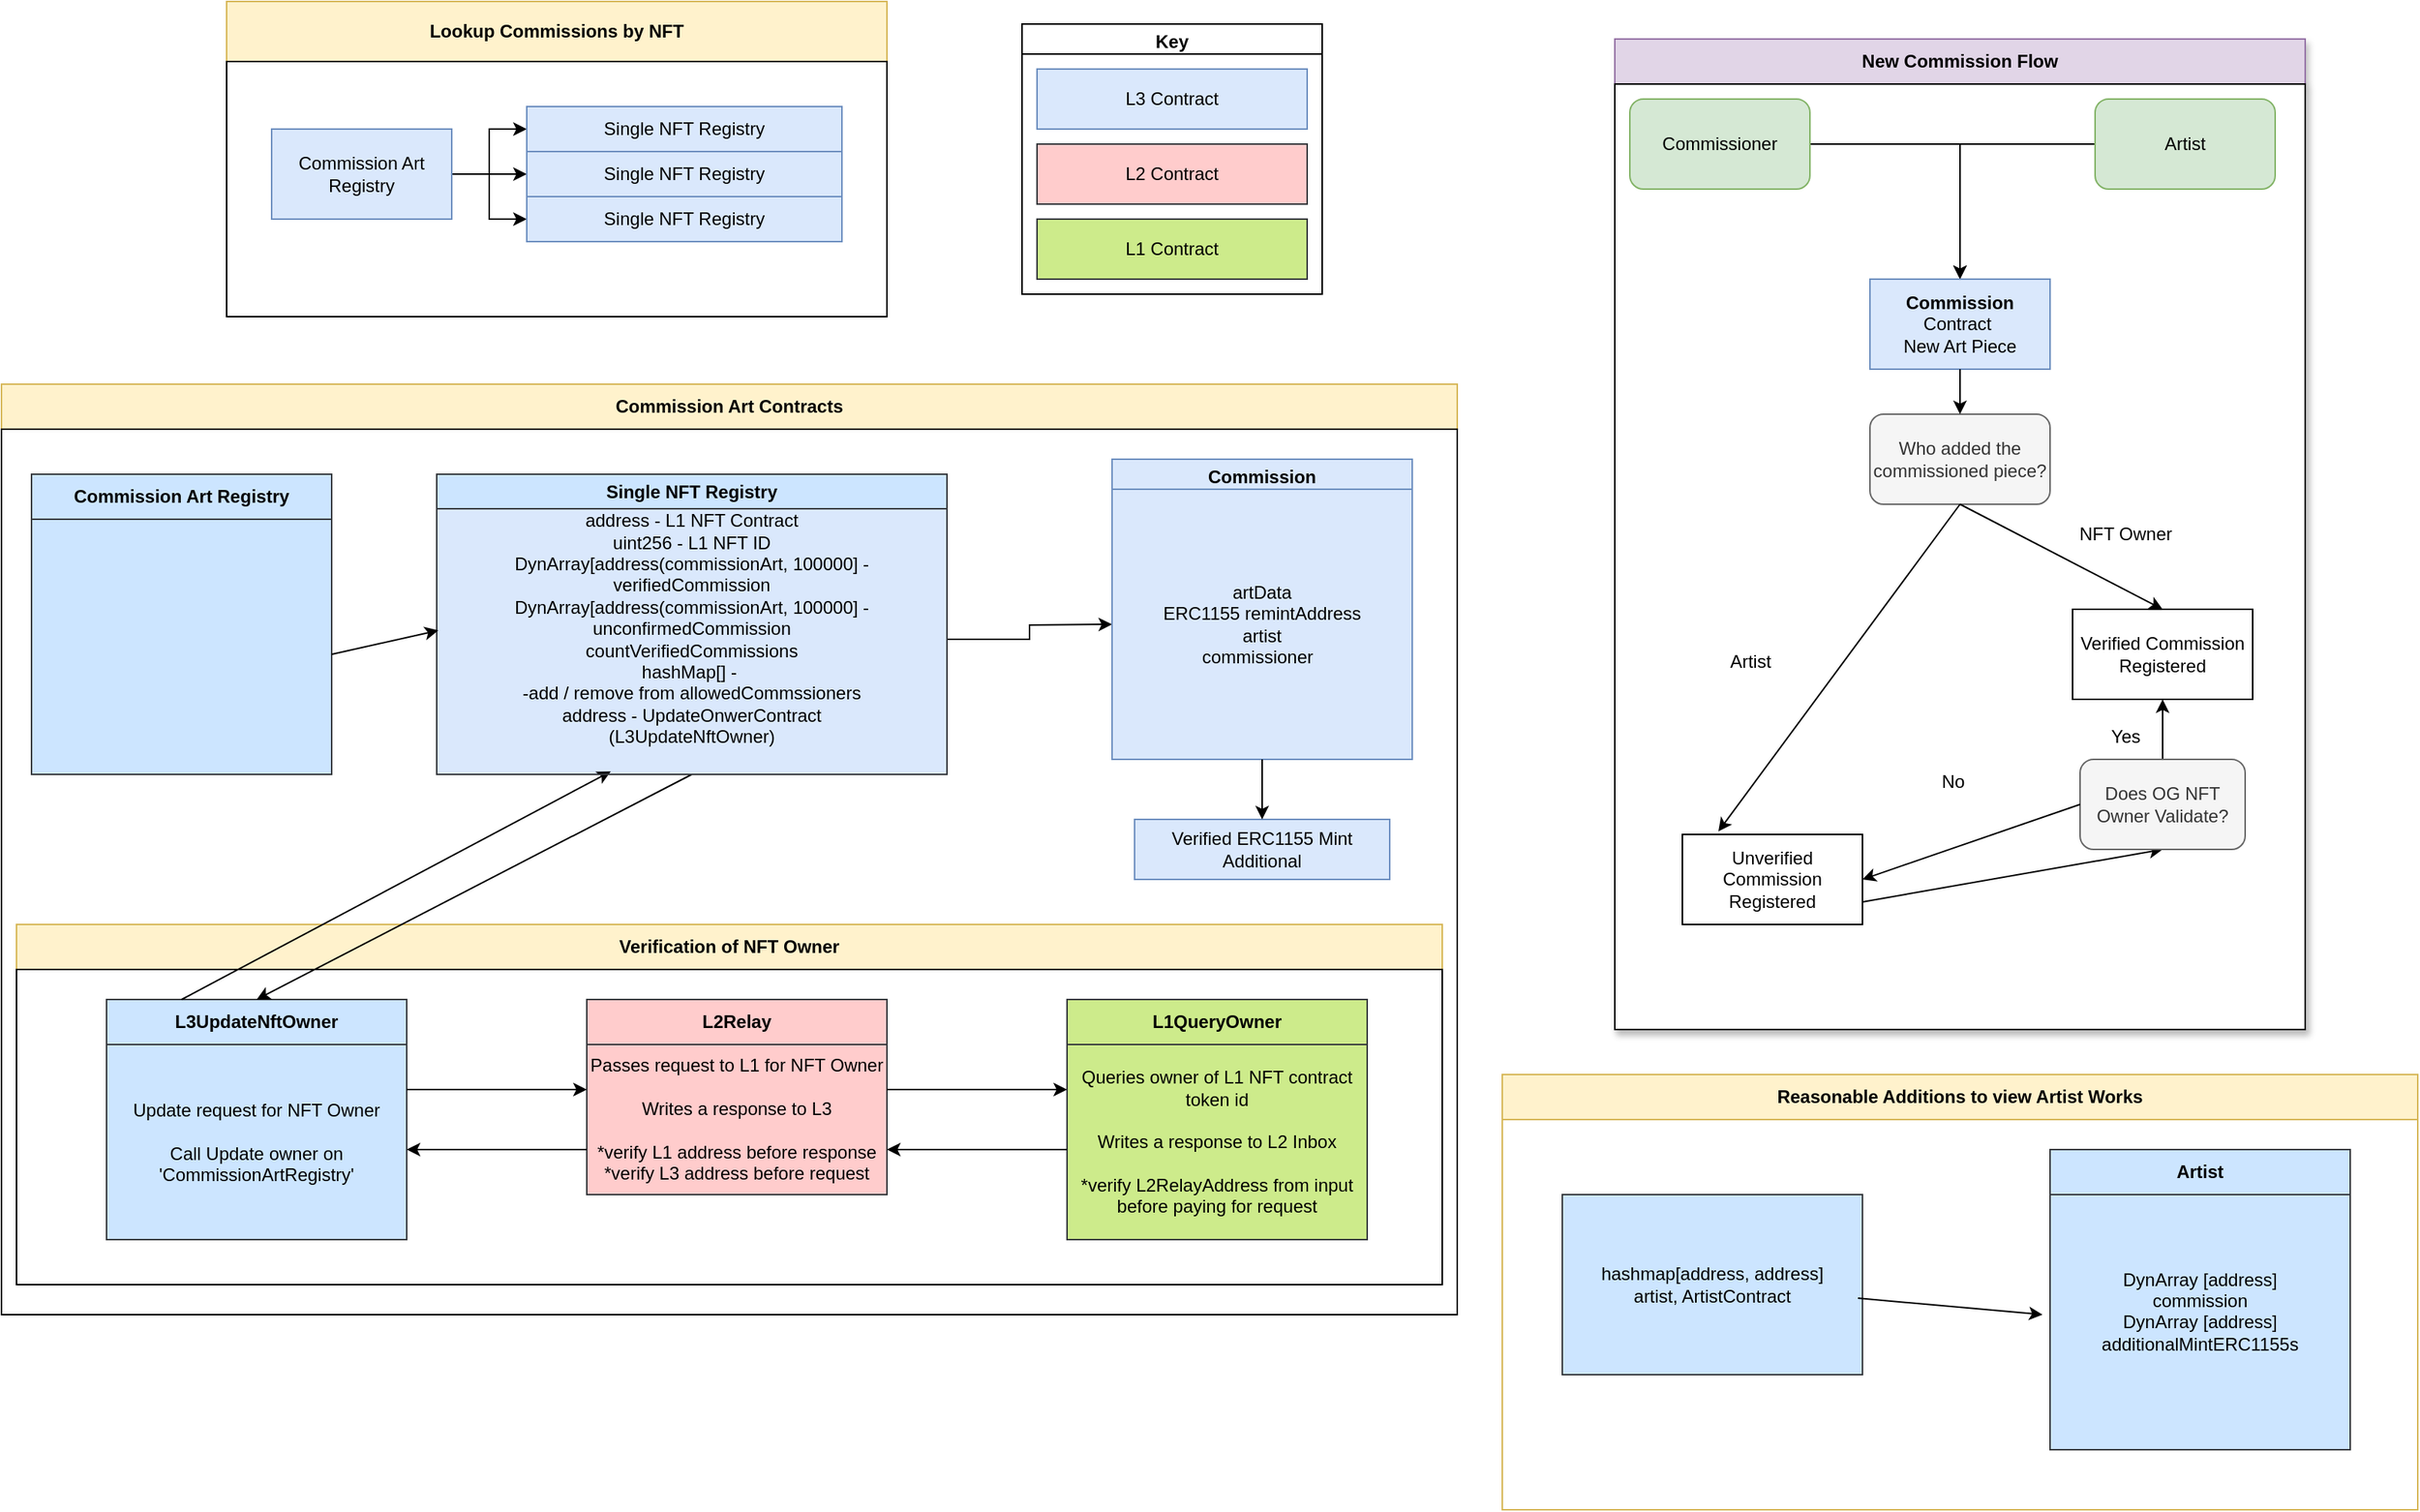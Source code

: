 <mxfile version="26.2.9">
  <diagram name="Page-1" id="D316teSRzgvkLdEPIgTq">
    <mxGraphModel dx="2752" dy="1287" grid="1" gridSize="10" guides="1" tooltips="1" connect="1" arrows="1" fold="1" page="1" pageScale="1" pageWidth="850" pageHeight="1100" math="0" shadow="0">
      <root>
        <mxCell id="0" />
        <mxCell id="1" parent="0" />
        <mxCell id="zNKIx-jCp4wKxv3tCVcD-4" value="Lookup Commissions by NFT" style="swimlane;whiteSpace=wrap;html=1;fillColor=#fff2cc;strokeColor=#d6b656;startSize=40;" parent="1" vertex="1">
          <mxGeometry x="-110" y="145" width="440" height="210" as="geometry" />
        </mxCell>
        <mxCell id="LfCPNkx6tan6_PUrV9Pu-4" value="" style="rounded=0;whiteSpace=wrap;html=1;" vertex="1" parent="zNKIx-jCp4wKxv3tCVcD-4">
          <mxGeometry y="40" width="440" height="170" as="geometry" />
        </mxCell>
        <mxCell id="yjCV8AOf38oD1pHLDkWU-16" value="" style="edgeStyle=orthogonalEdgeStyle;rounded=0;orthogonalLoop=1;jettySize=auto;html=1;exitX=1;exitY=0.5;exitDx=0;exitDy=0;" parent="zNKIx-jCp4wKxv3tCVcD-4" source="LfCPNkx6tan6_PUrV9Pu-3" target="yjCV8AOf38oD1pHLDkWU-14" edge="1">
          <mxGeometry relative="1" as="geometry">
            <mxPoint x="150" y="100" as="sourcePoint" />
          </mxGeometry>
        </mxCell>
        <mxCell id="yjCV8AOf38oD1pHLDkWU-17" style="edgeStyle=orthogonalEdgeStyle;rounded=0;orthogonalLoop=1;jettySize=auto;html=1;entryX=0;entryY=0.5;entryDx=0;entryDy=0;exitX=1;exitY=0.5;exitDx=0;exitDy=0;" parent="zNKIx-jCp4wKxv3tCVcD-4" source="LfCPNkx6tan6_PUrV9Pu-3" target="yjCV8AOf38oD1pHLDkWU-13" edge="1">
          <mxGeometry relative="1" as="geometry">
            <mxPoint x="150" y="100" as="sourcePoint" />
          </mxGeometry>
        </mxCell>
        <mxCell id="yjCV8AOf38oD1pHLDkWU-18" style="edgeStyle=orthogonalEdgeStyle;rounded=0;orthogonalLoop=1;jettySize=auto;html=1;entryX=0;entryY=0.5;entryDx=0;entryDy=0;exitX=1;exitY=0.5;exitDx=0;exitDy=0;" parent="zNKIx-jCp4wKxv3tCVcD-4" source="LfCPNkx6tan6_PUrV9Pu-3" target="yjCV8AOf38oD1pHLDkWU-12" edge="1">
          <mxGeometry relative="1" as="geometry">
            <mxPoint x="150" y="100" as="sourcePoint" />
          </mxGeometry>
        </mxCell>
        <mxCell id="yjCV8AOf38oD1pHLDkWU-12" value="Single NFT Registry" style="rounded=0;whiteSpace=wrap;html=1;fillColor=#dae8fc;strokeColor=#6c8ebf;" parent="zNKIx-jCp4wKxv3tCVcD-4" vertex="1">
          <mxGeometry x="200" y="70" width="210" height="30" as="geometry" />
        </mxCell>
        <mxCell id="yjCV8AOf38oD1pHLDkWU-13" value="Single NFT Registry" style="rounded=0;whiteSpace=wrap;html=1;fillColor=#dae8fc;strokeColor=#6c8ebf;" parent="zNKIx-jCp4wKxv3tCVcD-4" vertex="1">
          <mxGeometry x="200" y="100" width="210" height="30" as="geometry" />
        </mxCell>
        <mxCell id="yjCV8AOf38oD1pHLDkWU-14" value="Single NFT Registry" style="rounded=0;whiteSpace=wrap;html=1;fillColor=#dae8fc;strokeColor=#6c8ebf;" parent="zNKIx-jCp4wKxv3tCVcD-4" vertex="1">
          <mxGeometry x="200" y="130" width="210" height="30" as="geometry" />
        </mxCell>
        <mxCell id="LfCPNkx6tan6_PUrV9Pu-3" value="Commission Art&lt;div&gt;Registry&lt;/div&gt;" style="rounded=0;whiteSpace=wrap;html=1;fillColor=#dae8fc;strokeColor=#6c8ebf;" vertex="1" parent="zNKIx-jCp4wKxv3tCVcD-4">
          <mxGeometry x="30" y="85" width="120" height="60" as="geometry" />
        </mxCell>
        <mxCell id="zNKIx-jCp4wKxv3tCVcD-8" value="Commission Art Contracts" style="swimlane;whiteSpace=wrap;html=1;fillColor=#fff2cc;strokeColor=#d6b656;rounded=0;glass=0;shadow=0;startSize=30;" parent="1" vertex="1">
          <mxGeometry x="-260" y="400" width="970" height="620" as="geometry" />
        </mxCell>
        <mxCell id="LfCPNkx6tan6_PUrV9Pu-1" value="" style="rounded=0;whiteSpace=wrap;html=1;" vertex="1" parent="zNKIx-jCp4wKxv3tCVcD-8">
          <mxGeometry y="30" width="970" height="590" as="geometry" />
        </mxCell>
        <mxCell id="yjCV8AOf38oD1pHLDkWU-19" style="edgeStyle=orthogonalEdgeStyle;rounded=0;orthogonalLoop=1;jettySize=auto;html=1;entryX=0;entryY=0.5;entryDx=0;entryDy=0;" parent="zNKIx-jCp4wKxv3tCVcD-8" source="zNKIx-jCp4wKxv3tCVcD-9" edge="1">
          <mxGeometry relative="1" as="geometry">
            <mxPoint x="740" y="160" as="targetPoint" />
          </mxGeometry>
        </mxCell>
        <mxCell id="zNKIx-jCp4wKxv3tCVcD-9" value="&lt;div&gt;address - L1 NFT Contract&lt;/div&gt;&lt;div&gt;uint256 - L1 NFT ID&lt;/div&gt;&lt;div&gt;&lt;div&gt;DynArray[address(commissionArt, 100000] - verifiedCommission&lt;/div&gt;&lt;div&gt;&lt;div&gt;DynArray[address(commissionArt, 100000] - unconfirmedCommission&lt;/div&gt;&lt;div&gt;countVerifiedCommissions&lt;/div&gt;&lt;div&gt;hashMap[&lt;span style=&quot;background-color: transparent; color: light-dark(rgb(0, 0, 0), rgb(255, 255, 255));&quot;&gt;] -&amp;nbsp;&lt;/span&gt;&lt;/div&gt;&lt;div&gt;&lt;span style=&quot;background-color: transparent; color: light-dark(rgb(0, 0, 0), rgb(255, 255, 255));&quot;&gt;-add / remove from allowedCommssioners&lt;/span&gt;&lt;/div&gt;&lt;div&gt;address - UpdateOnwerContract&lt;div&gt;(L3UpdateNftOwner)&lt;/div&gt;&lt;/div&gt;&lt;div&gt;&lt;br&gt;&lt;/div&gt;&lt;/div&gt;&lt;/div&gt;" style="rounded=0;whiteSpace=wrap;html=1;fillColor=#dae8fc;strokeColor=#6c8ebf;" parent="zNKIx-jCp4wKxv3tCVcD-8" vertex="1">
          <mxGeometry x="290" y="80" width="340" height="180" as="geometry" />
        </mxCell>
        <mxCell id="yjCV8AOf38oD1pHLDkWU-9" value="Commission" style="swimlane;whiteSpace=wrap;html=1;startSize=23;fillColor=#dae8fc;strokeColor=#6c8ebf;" parent="zNKIx-jCp4wKxv3tCVcD-8" vertex="1">
          <mxGeometry x="740" y="50" width="200" height="200" as="geometry" />
        </mxCell>
        <mxCell id="yjCV8AOf38oD1pHLDkWU-20" value="Verified ERC1155 Mint Additional" style="rounded=0;whiteSpace=wrap;html=1;fillColor=#dae8fc;strokeColor=#6c8ebf;" parent="zNKIx-jCp4wKxv3tCVcD-8" vertex="1">
          <mxGeometry x="755" y="290" width="170" height="40" as="geometry" />
        </mxCell>
        <mxCell id="LfCPNkx6tan6_PUrV9Pu-2" value="&lt;div&gt;&lt;span style=&quot;background-color: transparent; color: light-dark(rgb(0, 0, 0), rgb(255, 255, 255));&quot;&gt;artData&lt;/span&gt;&lt;/div&gt;&lt;div&gt;ERC1155 remintAddress&lt;/div&gt;&lt;div&gt;artist&lt;/div&gt;&lt;div&gt;commissioner&lt;span style=&quot;white-space:pre&quot;&gt;&#x9;&lt;/span&gt;&lt;/div&gt;" style="rounded=0;whiteSpace=wrap;html=1;fillColor=#dae8fc;strokeColor=#6c8ebf;" vertex="1" parent="zNKIx-jCp4wKxv3tCVcD-8">
          <mxGeometry x="740" y="70" width="200" height="180" as="geometry" />
        </mxCell>
        <mxCell id="LfCPNkx6tan6_PUrV9Pu-20" value="" style="rounded=0;whiteSpace=wrap;html=1;fillColor=#cce5ff;strokeColor=#36393d;" vertex="1" parent="zNKIx-jCp4wKxv3tCVcD-8">
          <mxGeometry x="20" y="90" width="200" height="170" as="geometry" />
        </mxCell>
        <mxCell id="LfCPNkx6tan6_PUrV9Pu-21" value="Commission Art Registry" style="swimlane;whiteSpace=wrap;html=1;startSize=30;fillColor=#cce5ff;strokeColor=#36393d;" vertex="1" parent="zNKIx-jCp4wKxv3tCVcD-8">
          <mxGeometry x="20" y="60" width="200" height="200" as="geometry" />
        </mxCell>
        <mxCell id="LfCPNkx6tan6_PUrV9Pu-6" value="Verification of NFT Owner" style="swimlane;whiteSpace=wrap;html=1;startSize=30;fillColor=#fff2cc;strokeColor=#d6b656;" vertex="1" parent="zNKIx-jCp4wKxv3tCVcD-8">
          <mxGeometry x="10" y="360" width="950" height="240" as="geometry" />
        </mxCell>
        <mxCell id="LfCPNkx6tan6_PUrV9Pu-18" value="" style="rounded=0;whiteSpace=wrap;html=1;" vertex="1" parent="LfCPNkx6tan6_PUrV9Pu-6">
          <mxGeometry y="30" width="950" height="210" as="geometry" />
        </mxCell>
        <mxCell id="LfCPNkx6tan6_PUrV9Pu-12" value="L2Relay" style="swimlane;whiteSpace=wrap;html=1;fillColor=#ffcccc;strokeColor=#36393d;startSize=30;" vertex="1" parent="LfCPNkx6tan6_PUrV9Pu-6">
          <mxGeometry x="380" y="50" width="200" height="130" as="geometry" />
        </mxCell>
        <mxCell id="LfCPNkx6tan6_PUrV9Pu-14" value="Passes request to L1 for NFT Owner&lt;div&gt;&lt;br&gt;&lt;/div&gt;&lt;div&gt;Writes a response to L3&lt;/div&gt;&lt;div&gt;&lt;br&gt;&lt;/div&gt;&lt;div&gt;*verify L1 address before response&lt;/div&gt;&lt;div&gt;*verify L3 address before request&lt;/div&gt;" style="rounded=0;whiteSpace=wrap;html=1;fillColor=#ffcccc;strokeColor=#36393d;" vertex="1" parent="LfCPNkx6tan6_PUrV9Pu-12">
          <mxGeometry y="30" width="200" height="100" as="geometry" />
        </mxCell>
        <mxCell id="LfCPNkx6tan6_PUrV9Pu-15" value="L3UpdateNftOwner" style="swimlane;whiteSpace=wrap;html=1;fillColor=#cce5ff;strokeColor=#36393d;startSize=30;" vertex="1" parent="LfCPNkx6tan6_PUrV9Pu-6">
          <mxGeometry x="60" y="50" width="200" height="160" as="geometry" />
        </mxCell>
        <mxCell id="LfCPNkx6tan6_PUrV9Pu-17" value="Update request for NFT Owner&lt;div&gt;&lt;br&gt;&lt;/div&gt;&lt;div&gt;Call Update owner on&lt;/div&gt;&lt;div&gt;&#39;CommissionArtRegistry&#39;&lt;br&gt;&lt;/div&gt;" style="rounded=0;whiteSpace=wrap;html=1;fillColor=#cce5ff;strokeColor=#36393d;" vertex="1" parent="LfCPNkx6tan6_PUrV9Pu-15">
          <mxGeometry y="30" width="200" height="130" as="geometry" />
        </mxCell>
        <mxCell id="LfCPNkx6tan6_PUrV9Pu-19" value="L1QueryOwner" style="swimlane;whiteSpace=wrap;html=1;startSize=30;fillColor=#cdeb8b;strokeColor=#36393d;" vertex="1" parent="LfCPNkx6tan6_PUrV9Pu-6">
          <mxGeometry x="700" y="50" width="200" height="130" as="geometry" />
        </mxCell>
        <mxCell id="LfCPNkx6tan6_PUrV9Pu-8" value="Queries owner of L1 NFT contract token id&lt;div&gt;&lt;br&gt;&lt;/div&gt;&lt;div&gt;Writes a response to L2 Inbox&lt;/div&gt;&lt;div&gt;&lt;br&gt;&lt;/div&gt;&lt;div&gt;*verify L2RelayAddress from input before paying for request&lt;/div&gt;" style="rounded=0;whiteSpace=wrap;html=1;fillColor=#cdeb8b;strokeColor=#36393d;" vertex="1" parent="LfCPNkx6tan6_PUrV9Pu-6">
          <mxGeometry x="700" y="80" width="200" height="130" as="geometry" />
        </mxCell>
        <mxCell id="LfCPNkx6tan6_PUrV9Pu-11" value="" style="endArrow=classic;html=1;rounded=0;entryX=1;entryY=0.75;entryDx=0;entryDy=0;" edge="1" parent="LfCPNkx6tan6_PUrV9Pu-6">
          <mxGeometry width="50" height="50" relative="1" as="geometry">
            <mxPoint x="700" y="150" as="sourcePoint" />
            <mxPoint x="580" y="150" as="targetPoint" />
          </mxGeometry>
        </mxCell>
        <mxCell id="LfCPNkx6tan6_PUrV9Pu-10" value="" style="endArrow=classic;html=1;rounded=0;exitX=1;exitY=0.25;exitDx=0;exitDy=0;" edge="1" parent="LfCPNkx6tan6_PUrV9Pu-6">
          <mxGeometry width="50" height="50" relative="1" as="geometry">
            <mxPoint x="580" y="110" as="sourcePoint" />
            <mxPoint x="700" y="110" as="targetPoint" />
          </mxGeometry>
        </mxCell>
        <mxCell id="LfCPNkx6tan6_PUrV9Pu-23" value="" style="endArrow=classic;html=1;rounded=0;exitX=1;exitY=0.25;exitDx=0;exitDy=0;" edge="1" parent="LfCPNkx6tan6_PUrV9Pu-6">
          <mxGeometry width="50" height="50" relative="1" as="geometry">
            <mxPoint x="260" y="110" as="sourcePoint" />
            <mxPoint x="380" y="110" as="targetPoint" />
          </mxGeometry>
        </mxCell>
        <mxCell id="LfCPNkx6tan6_PUrV9Pu-24" value="" style="endArrow=classic;html=1;rounded=0;entryX=1;entryY=0.75;entryDx=0;entryDy=0;" edge="1" parent="LfCPNkx6tan6_PUrV9Pu-6">
          <mxGeometry width="50" height="50" relative="1" as="geometry">
            <mxPoint x="380" y="150" as="sourcePoint" />
            <mxPoint x="260" y="150" as="targetPoint" />
          </mxGeometry>
        </mxCell>
        <mxCell id="LfCPNkx6tan6_PUrV9Pu-28" value="" style="endArrow=classic;html=1;rounded=0;entryX=0.341;entryY=0.989;entryDx=0;entryDy=0;exitX=0.25;exitY=0;exitDx=0;exitDy=0;entryPerimeter=0;" edge="1" parent="zNKIx-jCp4wKxv3tCVcD-8" source="LfCPNkx6tan6_PUrV9Pu-15" target="zNKIx-jCp4wKxv3tCVcD-9">
          <mxGeometry width="50" height="50" relative="1" as="geometry">
            <mxPoint x="940" y="370" as="sourcePoint" />
            <mxPoint x="1020" y="330" as="targetPoint" />
          </mxGeometry>
        </mxCell>
        <mxCell id="LfCPNkx6tan6_PUrV9Pu-29" value="" style="endArrow=classic;html=1;rounded=0;exitX=0.5;exitY=1;exitDx=0;exitDy=0;entryX=0.5;entryY=0;entryDx=0;entryDy=0;" edge="1" parent="zNKIx-jCp4wKxv3tCVcD-8" source="zNKIx-jCp4wKxv3tCVcD-9" target="LfCPNkx6tan6_PUrV9Pu-15">
          <mxGeometry width="50" height="50" relative="1" as="geometry">
            <mxPoint x="940" y="370" as="sourcePoint" />
            <mxPoint x="990" y="320" as="targetPoint" />
          </mxGeometry>
        </mxCell>
        <mxCell id="LfCPNkx6tan6_PUrV9Pu-30" value="" style="endArrow=classic;html=1;rounded=0;exitX=0.5;exitY=1;exitDx=0;exitDy=0;entryX=0.5;entryY=0;entryDx=0;entryDy=0;" edge="1" parent="zNKIx-jCp4wKxv3tCVcD-8" source="LfCPNkx6tan6_PUrV9Pu-2" target="yjCV8AOf38oD1pHLDkWU-20">
          <mxGeometry width="50" height="50" relative="1" as="geometry">
            <mxPoint x="940" y="370" as="sourcePoint" />
            <mxPoint x="990" y="320" as="targetPoint" />
          </mxGeometry>
        </mxCell>
        <mxCell id="LfCPNkx6tan6_PUrV9Pu-33" value="Single NFT Registry" style="swimlane;whiteSpace=wrap;html=1;startSize=23;fillColor=#cce5ff;strokeColor=#36393d;" vertex="1" parent="zNKIx-jCp4wKxv3tCVcD-8">
          <mxGeometry x="290" y="60" width="340" height="200" as="geometry" />
        </mxCell>
        <mxCell id="zNKIx-jCp4wKxv3tCVcD-10" value="Key" style="swimlane;whiteSpace=wrap;html=1;" parent="1" vertex="1">
          <mxGeometry x="420" y="160" width="200" height="180" as="geometry" />
        </mxCell>
        <mxCell id="LfCPNkx6tan6_PUrV9Pu-40" value="" style="rounded=0;whiteSpace=wrap;html=1;" vertex="1" parent="zNKIx-jCp4wKxv3tCVcD-10">
          <mxGeometry y="20" width="200" height="160" as="geometry" />
        </mxCell>
        <mxCell id="zNKIx-jCp4wKxv3tCVcD-11" value="L3 Contract" style="rounded=0;whiteSpace=wrap;html=1;fillColor=#dae8fc;strokeColor=#6c8ebf;" parent="zNKIx-jCp4wKxv3tCVcD-10" vertex="1">
          <mxGeometry x="10" y="30" width="180" height="40" as="geometry" />
        </mxCell>
        <mxCell id="zNKIx-jCp4wKxv3tCVcD-12" value="L2 Contract" style="rounded=0;whiteSpace=wrap;html=1;fillColor=#ffcccc;strokeColor=#36393d;" parent="zNKIx-jCp4wKxv3tCVcD-10" vertex="1">
          <mxGeometry x="10" y="80" width="180" height="40" as="geometry" />
        </mxCell>
        <mxCell id="zNKIx-jCp4wKxv3tCVcD-13" value="L1 Contract" style="rounded=0;whiteSpace=wrap;html=1;fillColor=#cdeb8b;strokeColor=#36393d;" parent="zNKIx-jCp4wKxv3tCVcD-10" vertex="1">
          <mxGeometry x="10" y="130" width="180" height="40" as="geometry" />
        </mxCell>
        <mxCell id="zNKIx-jCp4wKxv3tCVcD-22" value="" style="endArrow=none;html=1;rounded=0;entryX=0;entryY=0.5;entryDx=0;entryDy=0;" parent="1" target="zNKIx-jCp4wKxv3tCVcD-21" edge="1">
          <mxGeometry width="50" height="50" relative="1" as="geometry">
            <mxPoint x="940" y="650" as="sourcePoint" />
            <mxPoint x="660" y="620" as="targetPoint" />
          </mxGeometry>
        </mxCell>
        <mxCell id="zNKIx-jCp4wKxv3tCVcD-24" value="" style="endArrow=classic;html=1;rounded=0;entryX=0.5;entryY=0;entryDx=0;entryDy=0;" parent="1" target="yjCV8AOf38oD1pHLDkWU-1" edge="1">
          <mxGeometry width="50" height="50" relative="1" as="geometry">
            <mxPoint x="940" y="650" as="sourcePoint" />
            <mxPoint x="870" y="560" as="targetPoint" />
          </mxGeometry>
        </mxCell>
        <mxCell id="yjCV8AOf38oD1pHLDkWU-24" value="New Commission Flow" style="swimlane;whiteSpace=wrap;html=1;fillColor=#e1d5e7;strokeColor=#9673a6;shadow=1;startSize=30;" parent="1" vertex="1">
          <mxGeometry x="815" y="170" width="460" height="660" as="geometry" />
        </mxCell>
        <mxCell id="yjCV8AOf38oD1pHLDkWU-37" value="" style="rounded=0;whiteSpace=wrap;html=1;shadow=1;" parent="yjCV8AOf38oD1pHLDkWU-24" vertex="1">
          <mxGeometry y="30" width="460" height="630" as="geometry" />
        </mxCell>
        <mxCell id="yjCV8AOf38oD1pHLDkWU-26" style="edgeStyle=orthogonalEdgeStyle;rounded=0;orthogonalLoop=1;jettySize=auto;html=1;entryX=0.5;entryY=0;entryDx=0;entryDy=0;" parent="yjCV8AOf38oD1pHLDkWU-24" source="yjCV8AOf38oD1pHLDkWU-25" target="zNKIx-jCp4wKxv3tCVcD-17" edge="1">
          <mxGeometry relative="1" as="geometry">
            <mxPoint x="130" y="150" as="targetPoint" />
          </mxGeometry>
        </mxCell>
        <mxCell id="yjCV8AOf38oD1pHLDkWU-25" value="Artist" style="rounded=1;whiteSpace=wrap;html=1;fillColor=#d5e8d4;strokeColor=#82b366;" parent="yjCV8AOf38oD1pHLDkWU-24" vertex="1">
          <mxGeometry x="320" y="40" width="120" height="60" as="geometry" />
        </mxCell>
        <mxCell id="LfCPNkx6tan6_PUrV9Pu-41" style="edgeStyle=orthogonalEdgeStyle;rounded=0;orthogonalLoop=1;jettySize=auto;html=1;entryX=0.5;entryY=0;entryDx=0;entryDy=0;" edge="1" parent="yjCV8AOf38oD1pHLDkWU-24" source="zNKIx-jCp4wKxv3tCVcD-15" target="zNKIx-jCp4wKxv3tCVcD-17">
          <mxGeometry relative="1" as="geometry" />
        </mxCell>
        <mxCell id="zNKIx-jCp4wKxv3tCVcD-15" value="Commissioner" style="rounded=1;whiteSpace=wrap;html=1;fillColor=#d5e8d4;strokeColor=#82b366;" parent="yjCV8AOf38oD1pHLDkWU-24" vertex="1">
          <mxGeometry x="10" y="40" width="120" height="60" as="geometry" />
        </mxCell>
        <mxCell id="zNKIx-jCp4wKxv3tCVcD-17" value="&lt;b&gt;Commission &lt;/b&gt;Contract&amp;nbsp;&lt;div&gt;New Art Piece&lt;/div&gt;" style="rounded=0;whiteSpace=wrap;html=1;fillColor=#dae8fc;strokeColor=#6c8ebf;" parent="yjCV8AOf38oD1pHLDkWU-24" vertex="1">
          <mxGeometry x="170" y="160" width="120" height="60" as="geometry" />
        </mxCell>
        <mxCell id="zNKIx-jCp4wKxv3tCVcD-26" value="No" style="text;html=1;align=center;verticalAlign=middle;resizable=0;points=[];autosize=1;strokeColor=none;fillColor=none;" parent="yjCV8AOf38oD1pHLDkWU-24" vertex="1">
          <mxGeometry x="205" y="480" width="40" height="30" as="geometry" />
        </mxCell>
        <mxCell id="yjCV8AOf38oD1pHLDkWU-3" value="" style="endArrow=classic;html=1;rounded=0;exitX=1;exitY=0.75;exitDx=0;exitDy=0;entryX=0.5;entryY=1;entryDx=0;entryDy=0;" parent="yjCV8AOf38oD1pHLDkWU-24" source="yjCV8AOf38oD1pHLDkWU-1" target="zNKIx-jCp4wKxv3tCVcD-21" edge="1">
          <mxGeometry width="50" height="50" relative="1" as="geometry">
            <mxPoint x="-160" y="650" as="sourcePoint" />
            <mxPoint x="-110" y="600" as="targetPoint" />
          </mxGeometry>
        </mxCell>
        <mxCell id="zNKIx-jCp4wKxv3tCVcD-28" value="Verified Commission Registered" style="rounded=0;whiteSpace=wrap;html=1;" parent="yjCV8AOf38oD1pHLDkWU-24" vertex="1">
          <mxGeometry x="305" y="380" width="120" height="60" as="geometry" />
        </mxCell>
        <mxCell id="yjCV8AOf38oD1pHLDkWU-28" style="edgeStyle=orthogonalEdgeStyle;rounded=0;orthogonalLoop=1;jettySize=auto;html=1;entryX=0.5;entryY=1;entryDx=0;entryDy=0;" parent="yjCV8AOf38oD1pHLDkWU-24" source="zNKIx-jCp4wKxv3tCVcD-21" target="zNKIx-jCp4wKxv3tCVcD-28" edge="1">
          <mxGeometry relative="1" as="geometry" />
        </mxCell>
        <mxCell id="zNKIx-jCp4wKxv3tCVcD-21" value="Does OG NFT Owner Validate?" style="rounded=1;whiteSpace=wrap;html=1;fillColor=#f5f5f5;fontColor=#333333;strokeColor=#666666;" parent="yjCV8AOf38oD1pHLDkWU-24" vertex="1">
          <mxGeometry x="310" y="480" width="110" height="60" as="geometry" />
        </mxCell>
        <mxCell id="zNKIx-jCp4wKxv3tCVcD-27" value="Yes" style="text;html=1;align=center;verticalAlign=middle;resizable=0;points=[];autosize=1;strokeColor=none;fillColor=none;" parent="yjCV8AOf38oD1pHLDkWU-24" vertex="1">
          <mxGeometry x="320" y="450" width="40" height="30" as="geometry" />
        </mxCell>
        <mxCell id="yjCV8AOf38oD1pHLDkWU-1" value="Unverified Commission Registered" style="rounded=0;whiteSpace=wrap;html=1;" parent="yjCV8AOf38oD1pHLDkWU-24" vertex="1">
          <mxGeometry x="45" y="530" width="120" height="60" as="geometry" />
        </mxCell>
        <mxCell id="yjCV8AOf38oD1pHLDkWU-31" value="Who added the commissioned piece?" style="rounded=1;whiteSpace=wrap;html=1;fillColor=#f5f5f5;fontColor=#333333;strokeColor=#666666;" parent="yjCV8AOf38oD1pHLDkWU-24" vertex="1">
          <mxGeometry x="170" y="250" width="120" height="60" as="geometry" />
        </mxCell>
        <mxCell id="yjCV8AOf38oD1pHLDkWU-32" value="" style="endArrow=classic;html=1;rounded=0;exitX=0.5;exitY=1;exitDx=0;exitDy=0;entryX=0.5;entryY=0;entryDx=0;entryDy=0;" parent="yjCV8AOf38oD1pHLDkWU-24" source="zNKIx-jCp4wKxv3tCVcD-17" target="yjCV8AOf38oD1pHLDkWU-31" edge="1">
          <mxGeometry width="50" height="50" relative="1" as="geometry">
            <mxPoint x="-205" y="400" as="sourcePoint" />
            <mxPoint x="-155" y="350" as="targetPoint" />
          </mxGeometry>
        </mxCell>
        <mxCell id="yjCV8AOf38oD1pHLDkWU-33" value="" style="endArrow=classic;html=1;rounded=0;exitX=0.5;exitY=1;exitDx=0;exitDy=0;entryX=0.2;entryY=-0.033;entryDx=0;entryDy=0;entryPerimeter=0;" parent="yjCV8AOf38oD1pHLDkWU-24" source="yjCV8AOf38oD1pHLDkWU-31" target="yjCV8AOf38oD1pHLDkWU-1" edge="1">
          <mxGeometry width="50" height="50" relative="1" as="geometry">
            <mxPoint x="-205" y="400" as="sourcePoint" />
            <mxPoint x="-155" y="350" as="targetPoint" />
          </mxGeometry>
        </mxCell>
        <mxCell id="yjCV8AOf38oD1pHLDkWU-34" value="Artist" style="text;html=1;align=center;verticalAlign=middle;resizable=0;points=[];autosize=1;strokeColor=none;fillColor=none;" parent="yjCV8AOf38oD1pHLDkWU-24" vertex="1">
          <mxGeometry x="65" y="400" width="50" height="30" as="geometry" />
        </mxCell>
        <mxCell id="yjCV8AOf38oD1pHLDkWU-35" value="" style="endArrow=classic;html=1;rounded=0;entryX=0.5;entryY=0;entryDx=0;entryDy=0;" parent="yjCV8AOf38oD1pHLDkWU-24" target="zNKIx-jCp4wKxv3tCVcD-28" edge="1">
          <mxGeometry width="50" height="50" relative="1" as="geometry">
            <mxPoint x="230" y="310" as="sourcePoint" />
            <mxPoint x="-155" y="350" as="targetPoint" />
          </mxGeometry>
        </mxCell>
        <mxCell id="yjCV8AOf38oD1pHLDkWU-36" value="NFT Owner" style="text;html=1;align=center;verticalAlign=middle;resizable=0;points=[];autosize=1;strokeColor=none;fillColor=none;" parent="yjCV8AOf38oD1pHLDkWU-24" vertex="1">
          <mxGeometry x="295" y="315" width="90" height="30" as="geometry" />
        </mxCell>
        <mxCell id="LfCPNkx6tan6_PUrV9Pu-34" value="Artist Registry" style="swimlane;whiteSpace=wrap;html=1;startSize=30;fillColor=#cce5ff;strokeColor=#36393d;" vertex="1" parent="1">
          <mxGeometry x="780" y="910" width="570" height="240" as="geometry" />
        </mxCell>
        <mxCell id="LfCPNkx6tan6_PUrV9Pu-39" value="" style="rounded=0;whiteSpace=wrap;html=1;" vertex="1" parent="LfCPNkx6tan6_PUrV9Pu-34">
          <mxGeometry x="-40" y="-20" width="610" height="260" as="geometry" />
        </mxCell>
        <mxCell id="LfCPNkx6tan6_PUrV9Pu-36" value="Reasonable Additions to view Artist Works" style="swimlane;whiteSpace=wrap;html=1;fillColor=#fff2cc;strokeColor=#d6b656;startSize=30;" vertex="1" parent="1">
          <mxGeometry x="740" y="860" width="610" height="290" as="geometry" />
        </mxCell>
        <mxCell id="LfCPNkx6tan6_PUrV9Pu-35" value="Artist" style="swimlane;whiteSpace=wrap;html=1;startSize=30;fillColor=#cce5ff;strokeColor=#36393d;" vertex="1" parent="LfCPNkx6tan6_PUrV9Pu-36">
          <mxGeometry x="365" y="50" width="200" height="200" as="geometry" />
        </mxCell>
        <mxCell id="LfCPNkx6tan6_PUrV9Pu-37" value="DynArray [address]&lt;div&gt;commission&lt;/div&gt;&lt;div&gt;DynArray [address]&lt;/div&gt;&lt;div&gt;additionalMintERC1155s&lt;/div&gt;&lt;div&gt;&lt;br&gt;&lt;/div&gt;" style="rounded=0;whiteSpace=wrap;html=1;fillColor=#cce5ff;strokeColor=#36393d;" vertex="1" parent="LfCPNkx6tan6_PUrV9Pu-35">
          <mxGeometry y="30" width="200" height="170" as="geometry" />
        </mxCell>
        <mxCell id="LfCPNkx6tan6_PUrV9Pu-38" value="hashmap[address, address]&lt;div&gt;artist, ArtistContract&lt;/div&gt;" style="rounded=0;whiteSpace=wrap;html=1;fillColor=#cce5ff;strokeColor=#36393d;" vertex="1" parent="LfCPNkx6tan6_PUrV9Pu-36">
          <mxGeometry x="40" y="80" width="200" height="120" as="geometry" />
        </mxCell>
        <mxCell id="LfCPNkx6tan6_PUrV9Pu-42" value="" style="endArrow=classic;html=1;rounded=0;exitX=0;exitY=0.5;exitDx=0;exitDy=0;" edge="1" parent="1" source="zNKIx-jCp4wKxv3tCVcD-21">
          <mxGeometry width="50" height="50" relative="1" as="geometry">
            <mxPoint x="530" y="680" as="sourcePoint" />
            <mxPoint x="980" y="730" as="targetPoint" />
          </mxGeometry>
        </mxCell>
        <mxCell id="LfCPNkx6tan6_PUrV9Pu-43" value="" style="endArrow=classic;html=1;rounded=0;entryX=0.003;entryY=0.467;entryDx=0;entryDy=0;entryPerimeter=0;" edge="1" parent="1" target="zNKIx-jCp4wKxv3tCVcD-9">
          <mxGeometry width="50" height="50" relative="1" as="geometry">
            <mxPoint x="-40" y="580" as="sourcePoint" />
            <mxPoint x="580" y="630" as="targetPoint" />
          </mxGeometry>
        </mxCell>
        <mxCell id="LfCPNkx6tan6_PUrV9Pu-45" value="" style="endArrow=classic;html=1;rounded=0;exitX=0.985;exitY=0.575;exitDx=0;exitDy=0;exitPerimeter=0;" edge="1" parent="1" source="LfCPNkx6tan6_PUrV9Pu-38">
          <mxGeometry width="50" height="50" relative="1" as="geometry">
            <mxPoint x="530" y="680" as="sourcePoint" />
            <mxPoint x="1100" y="1020" as="targetPoint" />
          </mxGeometry>
        </mxCell>
      </root>
    </mxGraphModel>
  </diagram>
</mxfile>

